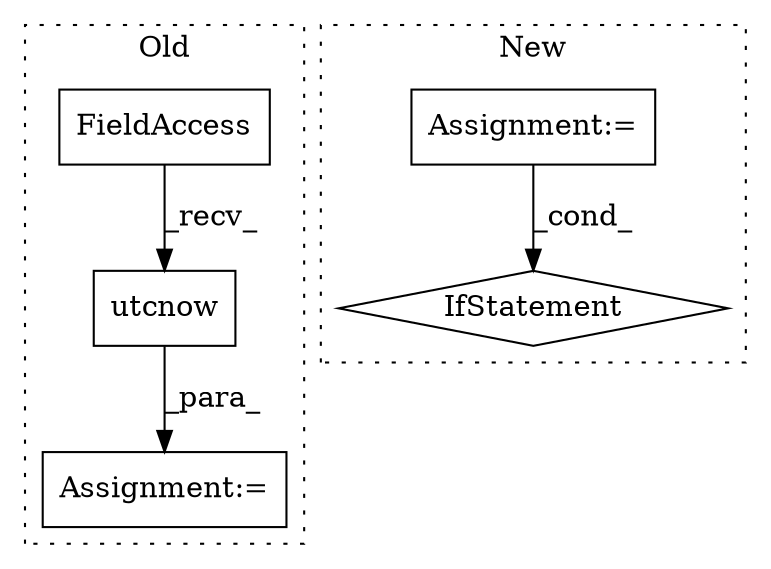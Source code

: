 digraph G {
subgraph cluster0 {
1 [label="utcnow" a="32" s="3671" l="8" shape="box"];
3 [label="FieldAccess" a="22" s="3653" l="17" shape="box"];
4 [label="Assignment:=" a="7" s="3562" l="1" shape="box"];
label = "Old";
style="dotted";
}
subgraph cluster1 {
2 [label="IfStatement" a="25" s="3967,3977" l="4,2" shape="diamond"];
5 [label="Assignment:=" a="7" s="3901" l="1" shape="box"];
label = "New";
style="dotted";
}
1 -> 4 [label="_para_"];
3 -> 1 [label="_recv_"];
5 -> 2 [label="_cond_"];
}